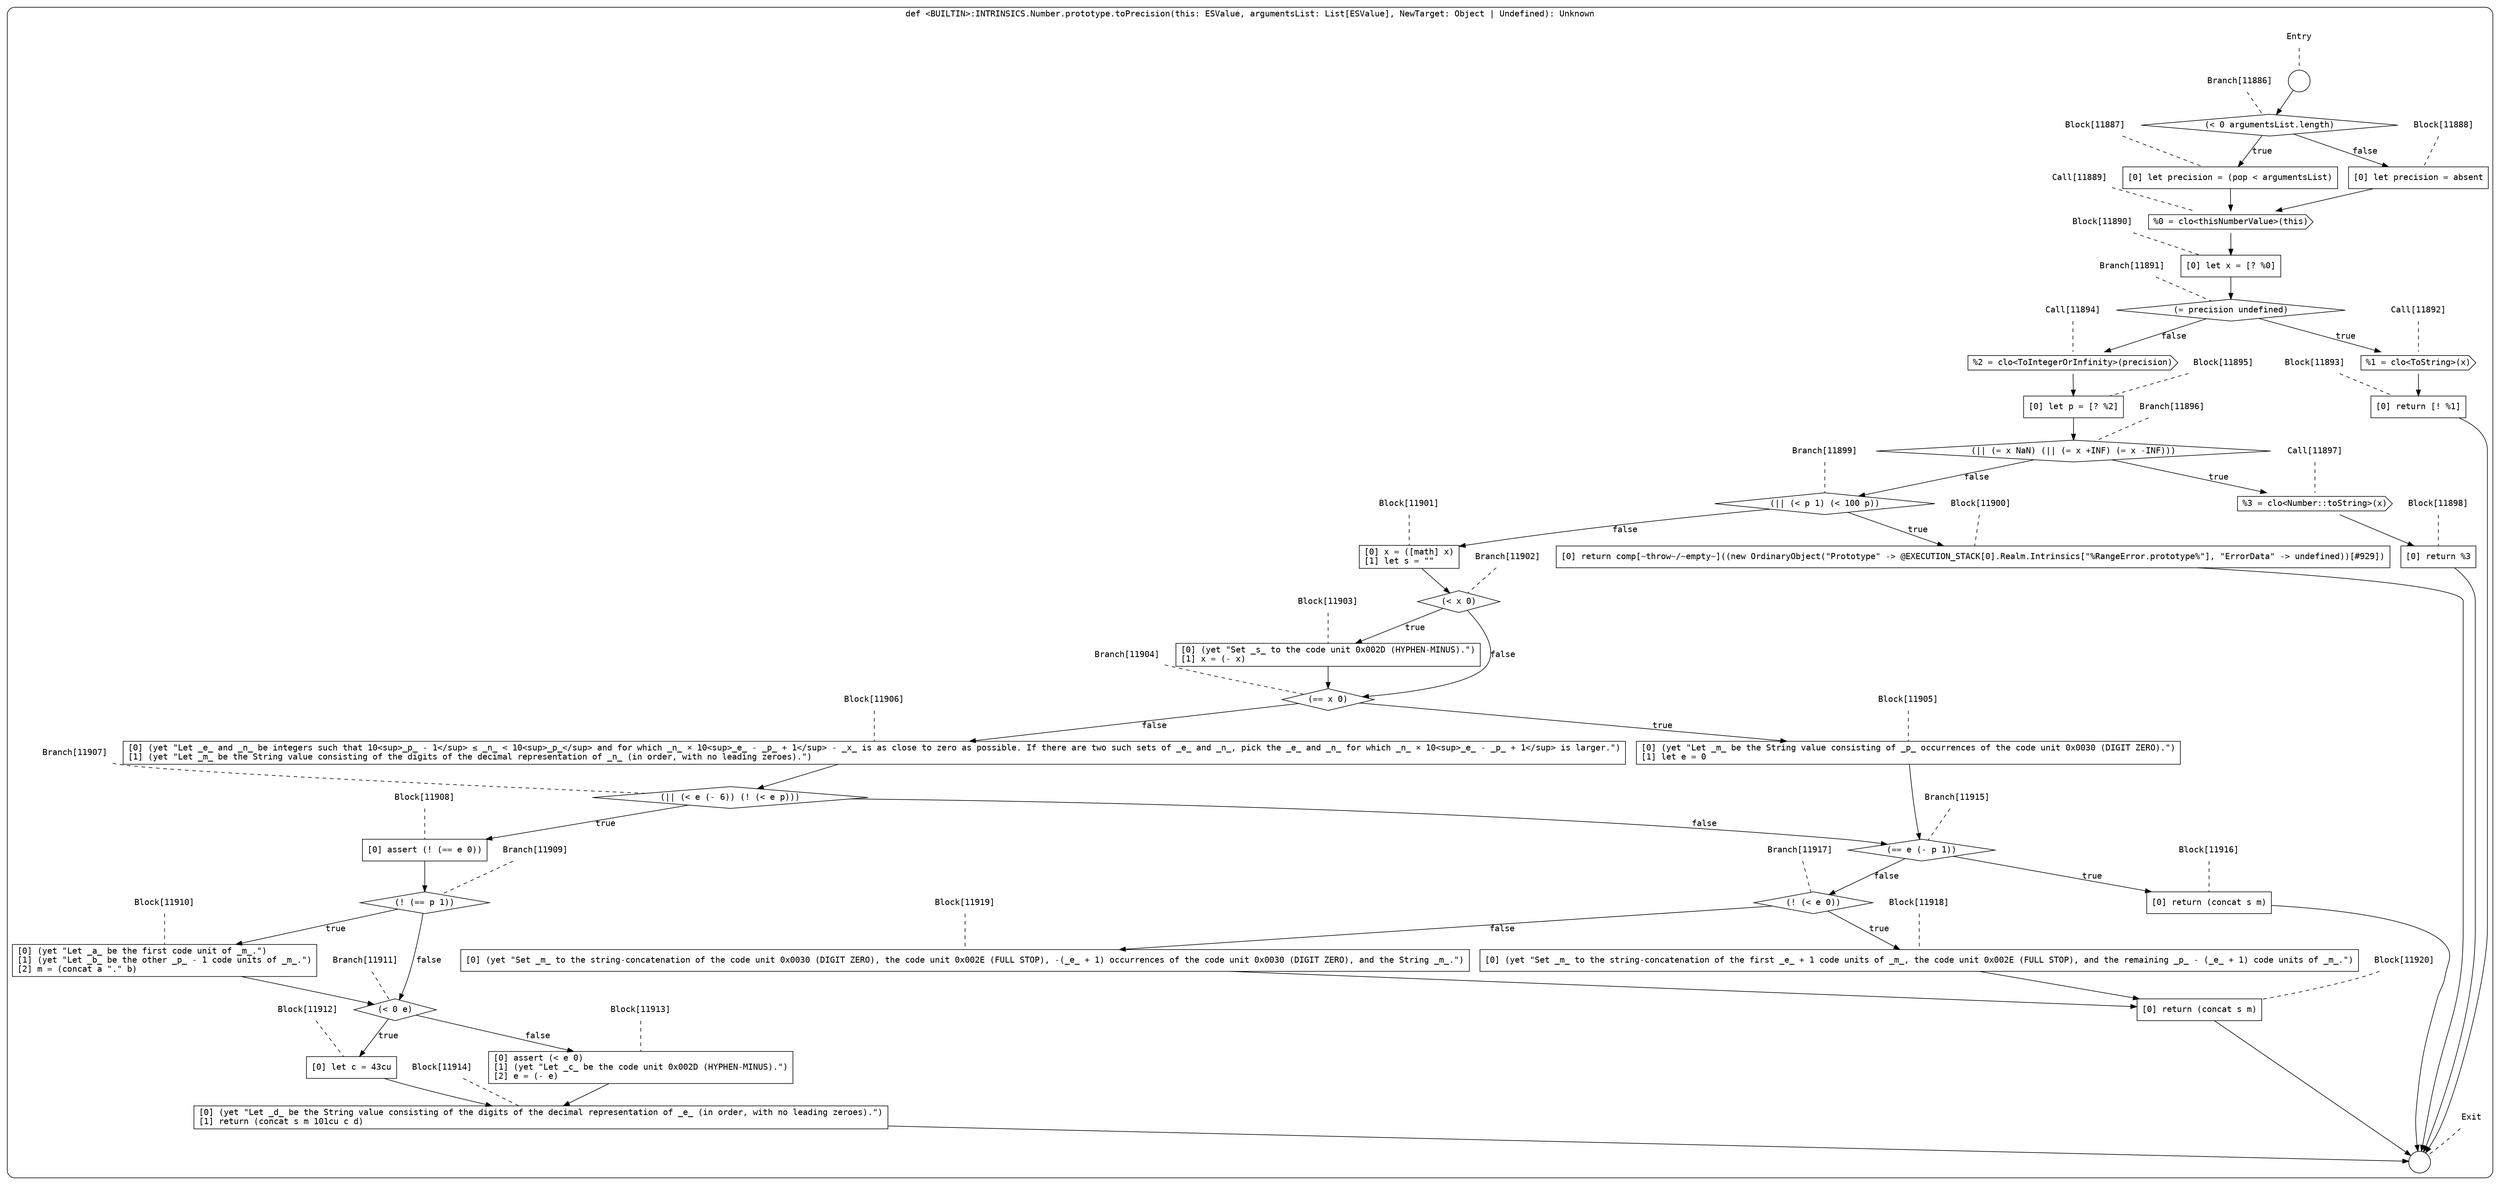 digraph {
  graph [fontname = "Consolas"]
  node [fontname = "Consolas"]
  edge [fontname = "Consolas"]
  subgraph cluster2066 {
    label = "def <BUILTIN>:INTRINSICS.Number.prototype.toPrecision(this: ESValue, argumentsList: List[ESValue], NewTarget: Object | Undefined): Unknown"
    style = rounded
    cluster2066_entry_name [shape=none, label=<<font color="black">Entry</font>>]
    cluster2066_entry_name -> cluster2066_entry [arrowhead=none, color="black", style=dashed]
    cluster2066_entry [shape=circle label=" " color="black" fillcolor="white" style=filled]
    cluster2066_entry -> node11886 [color="black"]
    cluster2066_exit_name [shape=none, label=<<font color="black">Exit</font>>]
    cluster2066_exit_name -> cluster2066_exit [arrowhead=none, color="black", style=dashed]
    cluster2066_exit [shape=circle label=" " color="black" fillcolor="white" style=filled]
    node11886_name [shape=none, label=<<font color="black">Branch[11886]</font>>]
    node11886_name -> node11886 [arrowhead=none, color="black", style=dashed]
    node11886 [shape=diamond, label=<<font color="black">(&lt; 0 argumentsList.length)</font>> color="black" fillcolor="white", style=filled]
    node11886 -> node11887 [label=<<font color="black">true</font>> color="black"]
    node11886 -> node11888 [label=<<font color="black">false</font>> color="black"]
    node11887_name [shape=none, label=<<font color="black">Block[11887]</font>>]
    node11887_name -> node11887 [arrowhead=none, color="black", style=dashed]
    node11887 [shape=box, label=<<font color="black">[0] let precision = (pop &lt; argumentsList)<BR ALIGN="LEFT"/></font>> color="black" fillcolor="white", style=filled]
    node11887 -> node11889 [color="black"]
    node11888_name [shape=none, label=<<font color="black">Block[11888]</font>>]
    node11888_name -> node11888 [arrowhead=none, color="black", style=dashed]
    node11888 [shape=box, label=<<font color="black">[0] let precision = absent<BR ALIGN="LEFT"/></font>> color="black" fillcolor="white", style=filled]
    node11888 -> node11889 [color="black"]
    node11889_name [shape=none, label=<<font color="black">Call[11889]</font>>]
    node11889_name -> node11889 [arrowhead=none, color="black", style=dashed]
    node11889 [shape=cds, label=<<font color="black">%0 = clo&lt;thisNumberValue&gt;(this)</font>> color="black" fillcolor="white", style=filled]
    node11889 -> node11890 [color="black"]
    node11890_name [shape=none, label=<<font color="black">Block[11890]</font>>]
    node11890_name -> node11890 [arrowhead=none, color="black", style=dashed]
    node11890 [shape=box, label=<<font color="black">[0] let x = [? %0]<BR ALIGN="LEFT"/></font>> color="black" fillcolor="white", style=filled]
    node11890 -> node11891 [color="black"]
    node11891_name [shape=none, label=<<font color="black">Branch[11891]</font>>]
    node11891_name -> node11891 [arrowhead=none, color="black", style=dashed]
    node11891 [shape=diamond, label=<<font color="black">(= precision undefined)</font>> color="black" fillcolor="white", style=filled]
    node11891 -> node11892 [label=<<font color="black">true</font>> color="black"]
    node11891 -> node11894 [label=<<font color="black">false</font>> color="black"]
    node11892_name [shape=none, label=<<font color="black">Call[11892]</font>>]
    node11892_name -> node11892 [arrowhead=none, color="black", style=dashed]
    node11892 [shape=cds, label=<<font color="black">%1 = clo&lt;ToString&gt;(x)</font>> color="black" fillcolor="white", style=filled]
    node11892 -> node11893 [color="black"]
    node11894_name [shape=none, label=<<font color="black">Call[11894]</font>>]
    node11894_name -> node11894 [arrowhead=none, color="black", style=dashed]
    node11894 [shape=cds, label=<<font color="black">%2 = clo&lt;ToIntegerOrInfinity&gt;(precision)</font>> color="black" fillcolor="white", style=filled]
    node11894 -> node11895 [color="black"]
    node11893_name [shape=none, label=<<font color="black">Block[11893]</font>>]
    node11893_name -> node11893 [arrowhead=none, color="black", style=dashed]
    node11893 [shape=box, label=<<font color="black">[0] return [! %1]<BR ALIGN="LEFT"/></font>> color="black" fillcolor="white", style=filled]
    node11893 -> cluster2066_exit [color="black"]
    node11895_name [shape=none, label=<<font color="black">Block[11895]</font>>]
    node11895_name -> node11895 [arrowhead=none, color="black", style=dashed]
    node11895 [shape=box, label=<<font color="black">[0] let p = [? %2]<BR ALIGN="LEFT"/></font>> color="black" fillcolor="white", style=filled]
    node11895 -> node11896 [color="black"]
    node11896_name [shape=none, label=<<font color="black">Branch[11896]</font>>]
    node11896_name -> node11896 [arrowhead=none, color="black", style=dashed]
    node11896 [shape=diamond, label=<<font color="black">(|| (= x NaN) (|| (= x +INF) (= x -INF)))</font>> color="black" fillcolor="white", style=filled]
    node11896 -> node11897 [label=<<font color="black">true</font>> color="black"]
    node11896 -> node11899 [label=<<font color="black">false</font>> color="black"]
    node11897_name [shape=none, label=<<font color="black">Call[11897]</font>>]
    node11897_name -> node11897 [arrowhead=none, color="black", style=dashed]
    node11897 [shape=cds, label=<<font color="black">%3 = clo&lt;Number::toString&gt;(x)</font>> color="black" fillcolor="white", style=filled]
    node11897 -> node11898 [color="black"]
    node11899_name [shape=none, label=<<font color="black">Branch[11899]</font>>]
    node11899_name -> node11899 [arrowhead=none, color="black", style=dashed]
    node11899 [shape=diamond, label=<<font color="black">(|| (&lt; p 1) (&lt; 100 p))</font>> color="black" fillcolor="white", style=filled]
    node11899 -> node11900 [label=<<font color="black">true</font>> color="black"]
    node11899 -> node11901 [label=<<font color="black">false</font>> color="black"]
    node11898_name [shape=none, label=<<font color="black">Block[11898]</font>>]
    node11898_name -> node11898 [arrowhead=none, color="black", style=dashed]
    node11898 [shape=box, label=<<font color="black">[0] return %3<BR ALIGN="LEFT"/></font>> color="black" fillcolor="white", style=filled]
    node11898 -> cluster2066_exit [color="black"]
    node11900_name [shape=none, label=<<font color="black">Block[11900]</font>>]
    node11900_name -> node11900 [arrowhead=none, color="black", style=dashed]
    node11900 [shape=box, label=<<font color="black">[0] return comp[~throw~/~empty~]((new OrdinaryObject(&quot;Prototype&quot; -&gt; @EXECUTION_STACK[0].Realm.Intrinsics[&quot;%RangeError.prototype%&quot;], &quot;ErrorData&quot; -&gt; undefined))[#929])<BR ALIGN="LEFT"/></font>> color="black" fillcolor="white", style=filled]
    node11900 -> cluster2066_exit [color="black"]
    node11901_name [shape=none, label=<<font color="black">Block[11901]</font>>]
    node11901_name -> node11901 [arrowhead=none, color="black", style=dashed]
    node11901 [shape=box, label=<<font color="black">[0] x = ([math] x)<BR ALIGN="LEFT"/>[1] let s = &quot;&quot;<BR ALIGN="LEFT"/></font>> color="black" fillcolor="white", style=filled]
    node11901 -> node11902 [color="black"]
    node11902_name [shape=none, label=<<font color="black">Branch[11902]</font>>]
    node11902_name -> node11902 [arrowhead=none, color="black", style=dashed]
    node11902 [shape=diamond, label=<<font color="black">(&lt; x 0)</font>> color="black" fillcolor="white", style=filled]
    node11902 -> node11903 [label=<<font color="black">true</font>> color="black"]
    node11902 -> node11904 [label=<<font color="black">false</font>> color="black"]
    node11903_name [shape=none, label=<<font color="black">Block[11903]</font>>]
    node11903_name -> node11903 [arrowhead=none, color="black", style=dashed]
    node11903 [shape=box, label=<<font color="black">[0] (yet &quot;Set _s_ to the code unit 0x002D (HYPHEN-MINUS).&quot;)<BR ALIGN="LEFT"/>[1] x = (- x)<BR ALIGN="LEFT"/></font>> color="black" fillcolor="white", style=filled]
    node11903 -> node11904 [color="black"]
    node11904_name [shape=none, label=<<font color="black">Branch[11904]</font>>]
    node11904_name -> node11904 [arrowhead=none, color="black", style=dashed]
    node11904 [shape=diamond, label=<<font color="black">(== x 0)</font>> color="black" fillcolor="white", style=filled]
    node11904 -> node11905 [label=<<font color="black">true</font>> color="black"]
    node11904 -> node11906 [label=<<font color="black">false</font>> color="black"]
    node11905_name [shape=none, label=<<font color="black">Block[11905]</font>>]
    node11905_name -> node11905 [arrowhead=none, color="black", style=dashed]
    node11905 [shape=box, label=<<font color="black">[0] (yet &quot;Let _m_ be the String value consisting of _p_ occurrences of the code unit 0x0030 (DIGIT ZERO).&quot;)<BR ALIGN="LEFT"/>[1] let e = 0<BR ALIGN="LEFT"/></font>> color="black" fillcolor="white", style=filled]
    node11905 -> node11915 [color="black"]
    node11906_name [shape=none, label=<<font color="black">Block[11906]</font>>]
    node11906_name -> node11906 [arrowhead=none, color="black", style=dashed]
    node11906 [shape=box, label=<<font color="black">[0] (yet &quot;Let _e_ and _n_ be integers such that 10&lt;sup&gt;_p_ - 1&lt;/sup&gt; &le; _n_ &lt; 10&lt;sup&gt;_p_&lt;/sup&gt; and for which _n_ &times; 10&lt;sup&gt;_e_ - _p_ + 1&lt;/sup&gt; - _x_ is as close to zero as possible. If there are two such sets of _e_ and _n_, pick the _e_ and _n_ for which _n_ &times; 10&lt;sup&gt;_e_ - _p_ + 1&lt;/sup&gt; is larger.&quot;)<BR ALIGN="LEFT"/>[1] (yet &quot;Let _m_ be the String value consisting of the digits of the decimal representation of _n_ (in order, with no leading zeroes).&quot;)<BR ALIGN="LEFT"/></font>> color="black" fillcolor="white", style=filled]
    node11906 -> node11907 [color="black"]
    node11915_name [shape=none, label=<<font color="black">Branch[11915]</font>>]
    node11915_name -> node11915 [arrowhead=none, color="black", style=dashed]
    node11915 [shape=diamond, label=<<font color="black">(== e (- p 1))</font>> color="black" fillcolor="white", style=filled]
    node11915 -> node11916 [label=<<font color="black">true</font>> color="black"]
    node11915 -> node11917 [label=<<font color="black">false</font>> color="black"]
    node11907_name [shape=none, label=<<font color="black">Branch[11907]</font>>]
    node11907_name -> node11907 [arrowhead=none, color="black", style=dashed]
    node11907 [shape=diamond, label=<<font color="black">(|| (&lt; e (- 6)) (! (&lt; e p)))</font>> color="black" fillcolor="white", style=filled]
    node11907 -> node11908 [label=<<font color="black">true</font>> color="black"]
    node11907 -> node11915 [label=<<font color="black">false</font>> color="black"]
    node11916_name [shape=none, label=<<font color="black">Block[11916]</font>>]
    node11916_name -> node11916 [arrowhead=none, color="black", style=dashed]
    node11916 [shape=box, label=<<font color="black">[0] return (concat s m)<BR ALIGN="LEFT"/></font>> color="black" fillcolor="white", style=filled]
    node11916 -> cluster2066_exit [color="black"]
    node11917_name [shape=none, label=<<font color="black">Branch[11917]</font>>]
    node11917_name -> node11917 [arrowhead=none, color="black", style=dashed]
    node11917 [shape=diamond, label=<<font color="black">(! (&lt; e 0))</font>> color="black" fillcolor="white", style=filled]
    node11917 -> node11918 [label=<<font color="black">true</font>> color="black"]
    node11917 -> node11919 [label=<<font color="black">false</font>> color="black"]
    node11908_name [shape=none, label=<<font color="black">Block[11908]</font>>]
    node11908_name -> node11908 [arrowhead=none, color="black", style=dashed]
    node11908 [shape=box, label=<<font color="black">[0] assert (! (== e 0))<BR ALIGN="LEFT"/></font>> color="black" fillcolor="white", style=filled]
    node11908 -> node11909 [color="black"]
    node11918_name [shape=none, label=<<font color="black">Block[11918]</font>>]
    node11918_name -> node11918 [arrowhead=none, color="black", style=dashed]
    node11918 [shape=box, label=<<font color="black">[0] (yet &quot;Set _m_ to the string-concatenation of the first _e_ + 1 code units of _m_, the code unit 0x002E (FULL STOP), and the remaining _p_ - (_e_ + 1) code units of _m_.&quot;)<BR ALIGN="LEFT"/></font>> color="black" fillcolor="white", style=filled]
    node11918 -> node11920 [color="black"]
    node11919_name [shape=none, label=<<font color="black">Block[11919]</font>>]
    node11919_name -> node11919 [arrowhead=none, color="black", style=dashed]
    node11919 [shape=box, label=<<font color="black">[0] (yet &quot;Set _m_ to the string-concatenation of the code unit 0x0030 (DIGIT ZERO), the code unit 0x002E (FULL STOP), -(_e_ + 1) occurrences of the code unit 0x0030 (DIGIT ZERO), and the String _m_.&quot;)<BR ALIGN="LEFT"/></font>> color="black" fillcolor="white", style=filled]
    node11919 -> node11920 [color="black"]
    node11909_name [shape=none, label=<<font color="black">Branch[11909]</font>>]
    node11909_name -> node11909 [arrowhead=none, color="black", style=dashed]
    node11909 [shape=diamond, label=<<font color="black">(! (== p 1))</font>> color="black" fillcolor="white", style=filled]
    node11909 -> node11910 [label=<<font color="black">true</font>> color="black"]
    node11909 -> node11911 [label=<<font color="black">false</font>> color="black"]
    node11920_name [shape=none, label=<<font color="black">Block[11920]</font>>]
    node11920_name -> node11920 [arrowhead=none, color="black", style=dashed]
    node11920 [shape=box, label=<<font color="black">[0] return (concat s m)<BR ALIGN="LEFT"/></font>> color="black" fillcolor="white", style=filled]
    node11920 -> cluster2066_exit [color="black"]
    node11910_name [shape=none, label=<<font color="black">Block[11910]</font>>]
    node11910_name -> node11910 [arrowhead=none, color="black", style=dashed]
    node11910 [shape=box, label=<<font color="black">[0] (yet &quot;Let _a_ be the first code unit of _m_.&quot;)<BR ALIGN="LEFT"/>[1] (yet &quot;Let _b_ be the other _p_ - 1 code units of _m_.&quot;)<BR ALIGN="LEFT"/>[2] m = (concat a &quot;.&quot; b)<BR ALIGN="LEFT"/></font>> color="black" fillcolor="white", style=filled]
    node11910 -> node11911 [color="black"]
    node11911_name [shape=none, label=<<font color="black">Branch[11911]</font>>]
    node11911_name -> node11911 [arrowhead=none, color="black", style=dashed]
    node11911 [shape=diamond, label=<<font color="black">(&lt; 0 e)</font>> color="black" fillcolor="white", style=filled]
    node11911 -> node11912 [label=<<font color="black">true</font>> color="black"]
    node11911 -> node11913 [label=<<font color="black">false</font>> color="black"]
    node11912_name [shape=none, label=<<font color="black">Block[11912]</font>>]
    node11912_name -> node11912 [arrowhead=none, color="black", style=dashed]
    node11912 [shape=box, label=<<font color="black">[0] let c = 43cu<BR ALIGN="LEFT"/></font>> color="black" fillcolor="white", style=filled]
    node11912 -> node11914 [color="black"]
    node11913_name [shape=none, label=<<font color="black">Block[11913]</font>>]
    node11913_name -> node11913 [arrowhead=none, color="black", style=dashed]
    node11913 [shape=box, label=<<font color="black">[0] assert (&lt; e 0)<BR ALIGN="LEFT"/>[1] (yet &quot;Let _c_ be the code unit 0x002D (HYPHEN-MINUS).&quot;)<BR ALIGN="LEFT"/>[2] e = (- e)<BR ALIGN="LEFT"/></font>> color="black" fillcolor="white", style=filled]
    node11913 -> node11914 [color="black"]
    node11914_name [shape=none, label=<<font color="black">Block[11914]</font>>]
    node11914_name -> node11914 [arrowhead=none, color="black", style=dashed]
    node11914 [shape=box, label=<<font color="black">[0] (yet &quot;Let _d_ be the String value consisting of the digits of the decimal representation of _e_ (in order, with no leading zeroes).&quot;)<BR ALIGN="LEFT"/>[1] return (concat s m 101cu c d)<BR ALIGN="LEFT"/></font>> color="black" fillcolor="white", style=filled]
    node11914 -> cluster2066_exit [color="black"]
  }
}